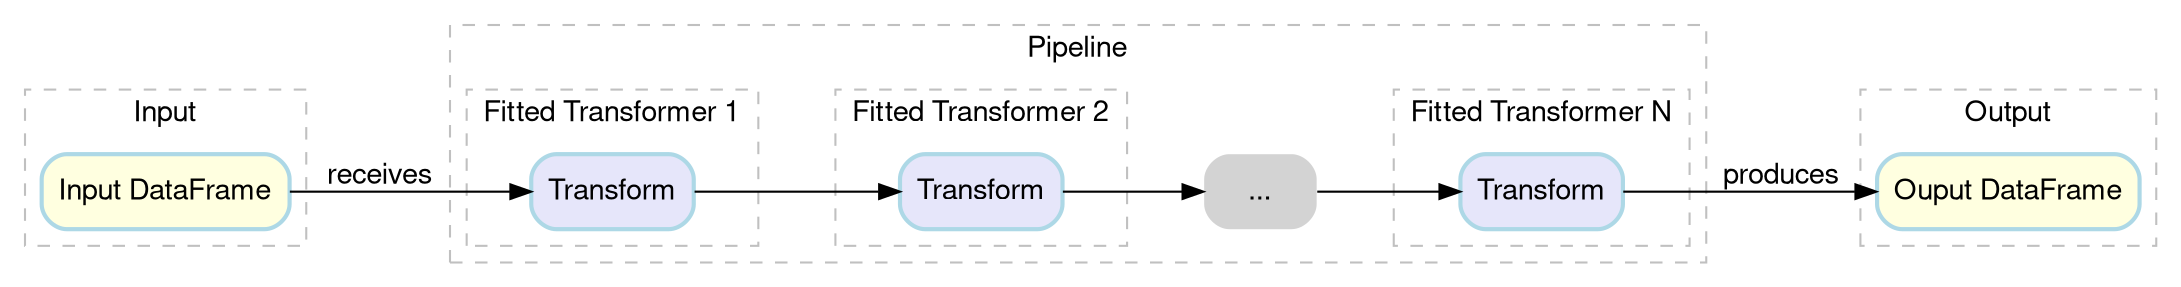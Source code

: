 digraph PipelineArchitecture {
    fontname = "Helvetica,Arial,sans-serif";
    layout = dot;
    rankdir = LR;

    // Global node style (overridden where necessary)
    node [
    fontname = "Helvetica,Arial,sans-serif",
    shape = box,
    style = "filled,rounded",
    color = "lightblue",
    penwidth = 2
    ];
    edge [
    fontname = "Helvetica,Arial,sans-serif",
    color = "black"
    ];

    subgraph cluster_input {
    label = "Input";
    style = "dashed";
    color = "gray";
    df_in [label = "Input DataFrame", fillcolor = "lightyellow", shape = box, style = "filled,rounded"];
    }

    subgraph cluster_pipeline {
    label = "Pipeline";
    style = "dashed";
    color = "gray";

    // Transformer 1
        subgraph cluster_t1 {
    label = "Fitted Transformer 1";
    style = "dashed";
    color = "gray";
    t1_transform [label = "Transform", fillcolor = "lavender"];
    }

    // Transformer 2
    subgraph cluster_t2 {
    label = "Fitted Transformer 2";
    style = "dashed";
    color = "gray";
    t2_transform [label = "Transform", fillcolor = "lavender"];
    }

    // Ellipsis for intermediate transformers
        dots [label = "...", shape = "plaintext", fillcolor = "lightgray"];

    // Transformer N
    subgraph cluster_tn {
    label = "Fitted Transformer N";
    style = "dashed";
    color = "gray";
    tn_transform [label = "Transform", fillcolor = "lavender"];
    }

    df_in -> t1_transform [label = "receives"];
    t1_transform -> t2_transform;
    t2_transform -> dots;
    dots -> tn_transform;
    }

    subgraph cluster_output {
    label = "Output";
    style = "dashed";
    color = "gray";
    df_out [label = "Ouput DataFrame", fillcolor = "lightyellow", shape = box, style = "filled,rounded"];
    }

    tn_transform -> df_out [label = "produces"];
}
